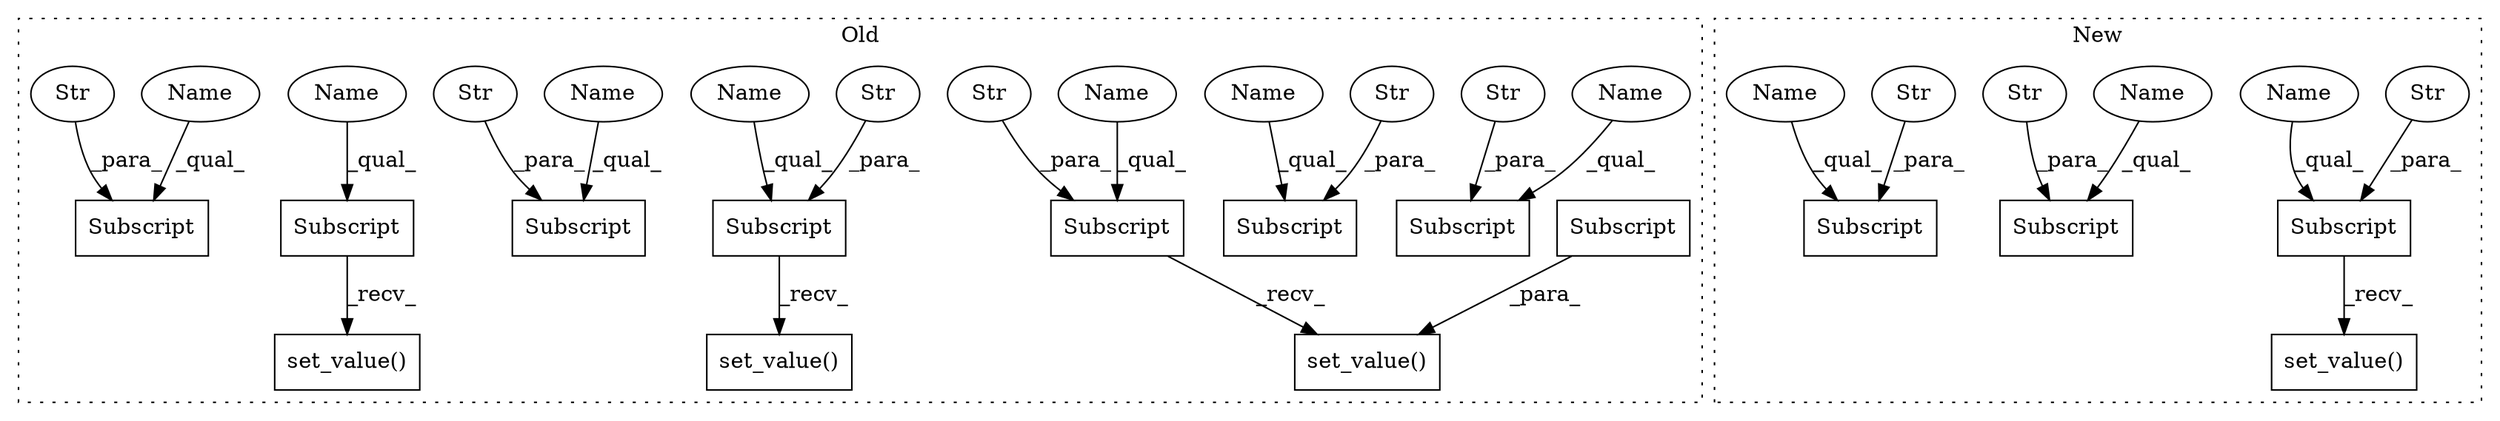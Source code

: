 digraph G {
subgraph cluster0 {
1 [label="Subscript" a="63" s="3007,0" l="16,0" shape="box"];
3 [label="set_value()" a="75" s="3007,3050" l="27,24" shape="box"];
4 [label="Subscript" a="63" s="3034,0" l="16,0" shape="box"];
6 [label="Str" a="66" s="3012" l="10" shape="ellipse"];
7 [label="Subscript" a="63" s="3990,0" l="16,0" shape="box"];
8 [label="set_value()" a="75" s="3990,4030" l="27,1" shape="box"];
9 [label="Subscript" a="63" s="3940,0" l="16,0" shape="box"];
10 [label="set_value()" a="75" s="3940,3980" l="27,1" shape="box"];
11 [label="Subscript" a="63" s="3385,0" l="16,0" shape="box"];
12 [label="Str" a="66" s="3945" l="10" shape="ellipse"];
13 [label="Subscript" a="63" s="3210,0" l="16,0" shape="box"];
14 [label="Str" a="66" s="3390" l="10" shape="ellipse"];
15 [label="Str" a="66" s="3215" l="10" shape="ellipse"];
16 [label="Subscript" a="63" s="3409,0" l="16,0" shape="box"];
17 [label="Str" a="66" s="3414" l="10" shape="ellipse"];
21 [label="Subscript" a="63" s="2963,0" l="16,0" shape="box"];
22 [label="Str" a="66" s="2968" l="10" shape="ellipse"];
25 [label="Name" a="87" s="3385" l="4" shape="ellipse"];
26 [label="Name" a="87" s="3990" l="4" shape="ellipse"];
27 [label="Name" a="87" s="3210" l="4" shape="ellipse"];
28 [label="Name" a="87" s="3409" l="4" shape="ellipse"];
29 [label="Name" a="87" s="3940" l="4" shape="ellipse"];
30 [label="Name" a="87" s="2963" l="4" shape="ellipse"];
31 [label="Name" a="87" s="3007" l="4" shape="ellipse"];
label = "Old";
style="dotted";
}
subgraph cluster1 {
2 [label="set_value()" a="75" s="3595,3630" l="25,1" shape="box"];
5 [label="Subscript" a="63" s="3595,0" l="14,0" shape="box"];
18 [label="Str" a="66" s="3600" l="8" shape="ellipse"];
19 [label="Subscript" a="63" s="2892,0" l="14,0" shape="box"];
20 [label="Str" a="66" s="2897" l="8" shape="ellipse"];
23 [label="Subscript" a="63" s="3038,0" l="14,0" shape="box"];
24 [label="Str" a="66" s="3043" l="8" shape="ellipse"];
32 [label="Name" a="87" s="3595" l="4" shape="ellipse"];
33 [label="Name" a="87" s="3038" l="4" shape="ellipse"];
34 [label="Name" a="87" s="2892" l="4" shape="ellipse"];
label = "New";
style="dotted";
}
1 -> 3 [label="_recv_"];
4 -> 3 [label="_para_"];
5 -> 2 [label="_recv_"];
6 -> 1 [label="_para_"];
7 -> 8 [label="_recv_"];
9 -> 10 [label="_recv_"];
12 -> 9 [label="_para_"];
14 -> 11 [label="_para_"];
15 -> 13 [label="_para_"];
17 -> 16 [label="_para_"];
18 -> 5 [label="_para_"];
20 -> 19 [label="_para_"];
22 -> 21 [label="_para_"];
24 -> 23 [label="_para_"];
25 -> 11 [label="_qual_"];
26 -> 7 [label="_qual_"];
27 -> 13 [label="_qual_"];
28 -> 16 [label="_qual_"];
29 -> 9 [label="_qual_"];
30 -> 21 [label="_qual_"];
31 -> 1 [label="_qual_"];
32 -> 5 [label="_qual_"];
33 -> 23 [label="_qual_"];
34 -> 19 [label="_qual_"];
}